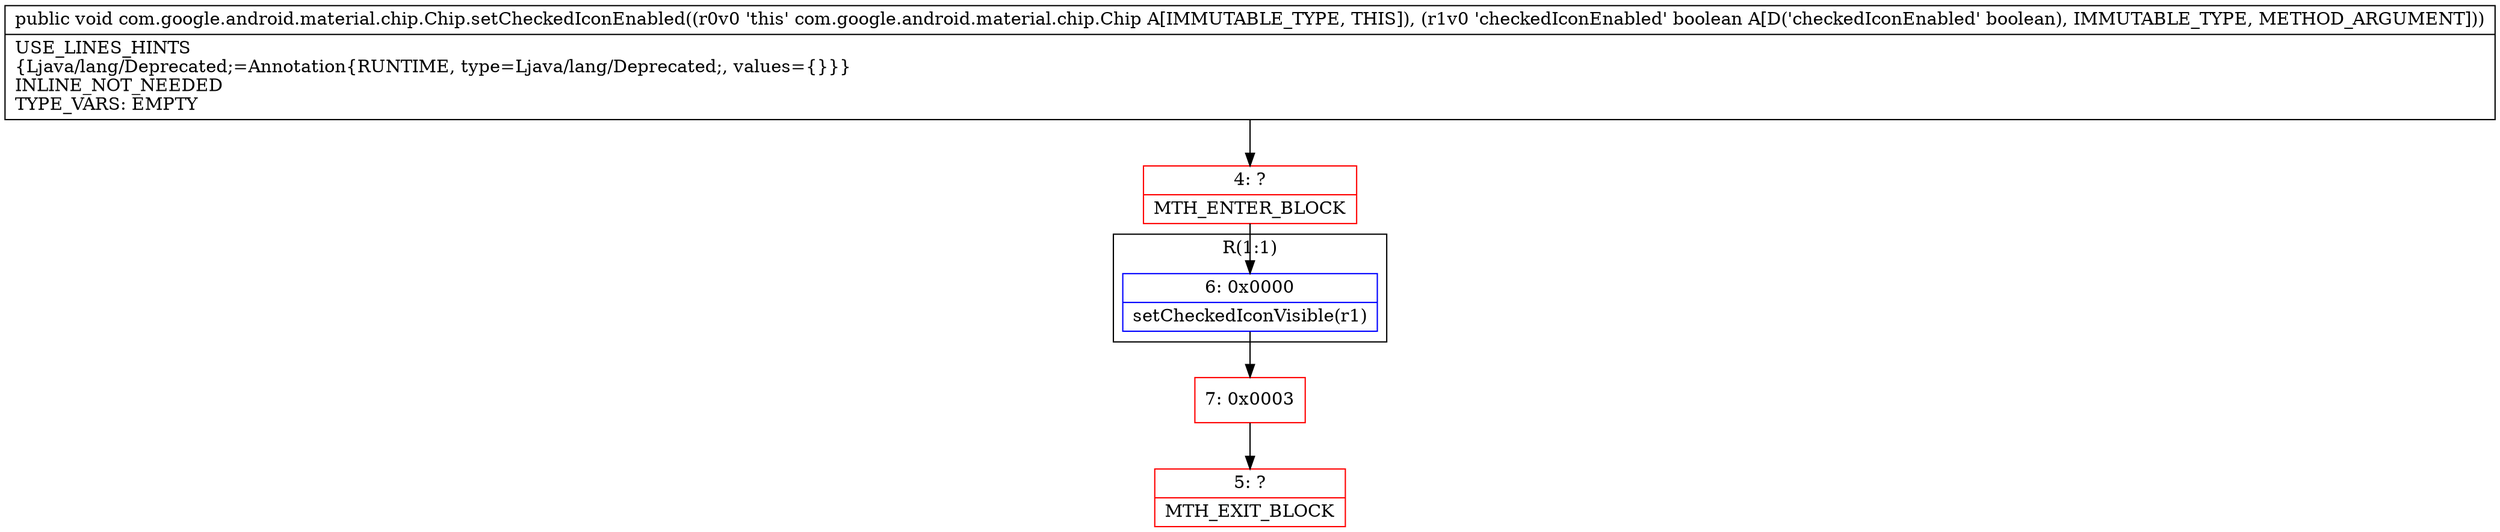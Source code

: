digraph "CFG forcom.google.android.material.chip.Chip.setCheckedIconEnabled(Z)V" {
subgraph cluster_Region_576419140 {
label = "R(1:1)";
node [shape=record,color=blue];
Node_6 [shape=record,label="{6\:\ 0x0000|setCheckedIconVisible(r1)\l}"];
}
Node_4 [shape=record,color=red,label="{4\:\ ?|MTH_ENTER_BLOCK\l}"];
Node_7 [shape=record,color=red,label="{7\:\ 0x0003}"];
Node_5 [shape=record,color=red,label="{5\:\ ?|MTH_EXIT_BLOCK\l}"];
MethodNode[shape=record,label="{public void com.google.android.material.chip.Chip.setCheckedIconEnabled((r0v0 'this' com.google.android.material.chip.Chip A[IMMUTABLE_TYPE, THIS]), (r1v0 'checkedIconEnabled' boolean A[D('checkedIconEnabled' boolean), IMMUTABLE_TYPE, METHOD_ARGUMENT]))  | USE_LINES_HINTS\l\{Ljava\/lang\/Deprecated;=Annotation\{RUNTIME, type=Ljava\/lang\/Deprecated;, values=\{\}\}\}\lINLINE_NOT_NEEDED\lTYPE_VARS: EMPTY\l}"];
MethodNode -> Node_4;Node_6 -> Node_7;
Node_4 -> Node_6;
Node_7 -> Node_5;
}

